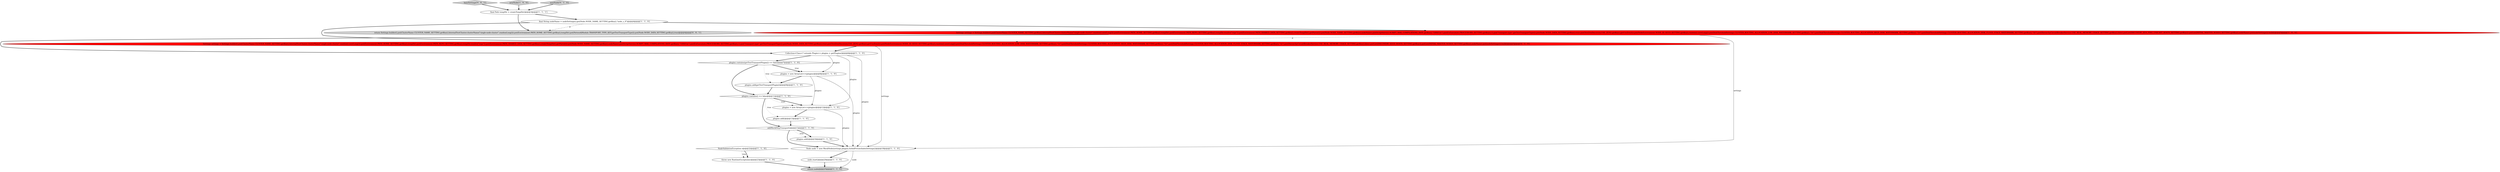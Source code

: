 digraph {
5 [style = filled, label = "final Path tempDir = createTempDir()@@@3@@@['1', '1', '1']", fillcolor = white, shape = ellipse image = "AAA0AAABBB1BBB"];
1 [style = filled, label = "addMockHttpTransport()@@@15@@@['1', '1', '0']", fillcolor = white, shape = diamond image = "AAA0AAABBB1BBB"];
12 [style = filled, label = "final String nodeName = nodeSettings().get(Node.NODE_NAME_SETTING.getKey(),\"node_s_0\")@@@4@@@['1', '1', '0']", fillcolor = white, shape = ellipse image = "AAA0AAABBB1BBB"];
10 [style = filled, label = "NodeValidationException e@@@22@@@['1', '1', '0']", fillcolor = white, shape = diamond image = "AAA0AAABBB1BBB"];
20 [style = filled, label = "baseSettings['0', '0', '1']", fillcolor = lightgray, shape = diamond image = "AAA0AAABBB3BBB"];
0 [style = filled, label = "plugins.contains() == false@@@11@@@['1', '1', '0']", fillcolor = white, shape = diamond image = "AAA0AAABBB1BBB"];
13 [style = filled, label = "node.start()@@@20@@@['1', '1', '0']", fillcolor = white, shape = ellipse image = "AAA0AAABBB1BBB"];
6 [style = filled, label = "plugins.contains(getTestTransportPlugin()) == false@@@7@@@['1', '1', '0']", fillcolor = white, shape = diamond image = "AAA0AAABBB1BBB"];
8 [style = filled, label = "Node node = new MockNode(settings,plugins,forbidPrivateIndexSettings())@@@18@@@['1', '1', '0']", fillcolor = white, shape = ellipse image = "AAA0AAABBB1BBB"];
9 [style = filled, label = "newNode['1', '0', '0']", fillcolor = lightgray, shape = diamond image = "AAA0AAABBB1BBB"];
7 [style = filled, label = "plugins.add(getTestTransportPlugin())@@@9@@@['1', '1', '0']", fillcolor = white, shape = ellipse image = "AAA0AAABBB1BBB"];
11 [style = filled, label = "plugins = new ArrayList<>(plugins)@@@8@@@['1', '1', '0']", fillcolor = white, shape = ellipse image = "AAA0AAABBB1BBB"];
2 [style = filled, label = "plugins = new ArrayList<>(plugins)@@@12@@@['1', '1', '0']", fillcolor = white, shape = ellipse image = "AAA0AAABBB1BBB"];
19 [style = filled, label = "newNode['0', '1', '0']", fillcolor = lightgray, shape = diamond image = "AAA0AAABBB2BBB"];
4 [style = filled, label = "Settings settings = Settings.builder().put(ClusterName.CLUSTER_NAME_SETTING.getKey(),InternalTestCluster.clusterName(\"single-node-cluster\",random().nextLong())).put(Environment.PATH_HOME_SETTING.getKey(),tempDir).put(Environment.PATH_REPO_SETTING.getKey(),tempDir.resolve(\"repo\")).put(Environment.PATH_SHARED_DATA_SETTING.getKey(),createTempDir().getParent()).put(Node.NODE_NAME_SETTING.getKey(),nodeName).put(ScriptService.SCRIPT_MAX_COMPILATIONS_RATE.getKey(),\"1000/1m\").put(EsExecutors.PROCESSORS_SETTING.getKey(),1).put(\"transport.type\",getTestTransportType()).put(Node.NODE_DATA_SETTING.getKey(),true).put(TestZenDiscovery.USE_ZEN2.getKey(),getUseZen2()).put(NodeEnvironment.NODE_ID_SEED_SETTING.getKey(),random().nextLong()).put(DiskThresholdSettings.CLUSTER_ROUTING_ALLOCATION_LOW_DISK_WATERMARK_SETTING.getKey(),\"1b\").put(DiskThresholdSettings.CLUSTER_ROUTING_ALLOCATION_HIGH_DISK_WATERMARK_SETTING.getKey(),\"1b\").put(DiskThresholdSettings.CLUSTER_ROUTING_ALLOCATION_DISK_FLOOD_STAGE_WATERMARK_SETTING.getKey(),\"1b\").put(HierarchyCircuitBreakerService.USE_REAL_MEMORY_USAGE_SETTING.getKey(),false).putList(DISCOVERY_ZEN_PING_UNICAST_HOSTS_SETTING.getKey()).putList(INITIAL_MASTER_NODES_SETTING.getKey(),nodeName).put(nodeSettings()).build()@@@5@@@['1', '0', '0']", fillcolor = red, shape = ellipse image = "AAA1AAABBB1BBB"];
16 [style = filled, label = "plugins.add()@@@13@@@['1', '1', '0']", fillcolor = white, shape = ellipse image = "AAA0AAABBB1BBB"];
3 [style = filled, label = "throw new RuntimeException(e)@@@23@@@['1', '1', '0']", fillcolor = white, shape = ellipse image = "AAA0AAABBB1BBB"];
17 [style = filled, label = "plugins.add()@@@16@@@['1', '1', '0']", fillcolor = white, shape = ellipse image = "AAA0AAABBB1BBB"];
14 [style = filled, label = "Collection<Class<? extends Plugin>> plugins = getPlugins()@@@6@@@['1', '1', '0']", fillcolor = white, shape = ellipse image = "AAA0AAABBB1BBB"];
15 [style = filled, label = "return node@@@25@@@['1', '1', '0']", fillcolor = lightgray, shape = ellipse image = "AAA0AAABBB1BBB"];
18 [style = filled, label = "Settings settings = Settings.builder().put(ClusterName.CLUSTER_NAME_SETTING.getKey(),InternalTestCluster.clusterName(\"single-node-cluster\",random().nextLong())).put(Environment.PATH_HOME_SETTING.getKey(),tempDir).put(Environment.PATH_REPO_SETTING.getKey(),tempDir.resolve(\"repo\")).put(Environment.PATH_SHARED_DATA_SETTING.getKey(),createTempDir().getParent()).put(Node.NODE_NAME_SETTING.getKey(),nodeName).put(ScriptService.SCRIPT_MAX_COMPILATIONS_RATE.getKey(),\"1000/1m\").put(EsExecutors.PROCESSORS_SETTING.getKey(),1).put(\"transport.type\",getTestTransportType()).put(Node.NODE_DATA_SETTING.getKey(),true).put(TestZenDiscovery.USE_ZEN2.getKey(),getUseZen2()).put(NodeEnvironment.NODE_ID_SEED_SETTING.getKey(),random().nextLong()).put(DiskThresholdSettings.CLUSTER_ROUTING_ALLOCATION_LOW_DISK_WATERMARK_SETTING.getKey(),\"1b\").put(DiskThresholdSettings.CLUSTER_ROUTING_ALLOCATION_HIGH_DISK_WATERMARK_SETTING.getKey(),\"1b\").put(DiskThresholdSettings.CLUSTER_ROUTING_ALLOCATION_DISK_FLOOD_STAGE_WATERMARK_SETTING.getKey(),\"1b\").put(HierarchyCircuitBreakerService.USE_REAL_MEMORY_USAGE_SETTING.getKey(),false).putList(DISCOVERY_SEED_HOSTS_SETTING.getKey()).putList(INITIAL_MASTER_NODES_SETTING.getKey(),nodeName).put(nodeSettings()).build()@@@5@@@['0', '1', '0']", fillcolor = red, shape = ellipse image = "AAA1AAABBB2BBB"];
21 [style = filled, label = "return Settings.builder().put(ClusterName.CLUSTER_NAME_SETTING.getKey(),InternalTestCluster.clusterName(\"single-node-cluster\",randomLong())).put(Environment.PATH_HOME_SETTING.getKey(),tempDir).put(NetworkModule.TRANSPORT_TYPE_KEY,getTestTransportType()).put(Node.NODE_DATA_SETTING.getKey(),true)@@@4@@@['0', '0', '1']", fillcolor = lightgray, shape = ellipse image = "AAA0AAABBB3BBB"];
17->8 [style = bold, label=""];
4->18 [style = dashed, label="0"];
4->14 [style = bold, label=""];
1->8 [style = bold, label=""];
8->15 [style = solid, label="node"];
14->8 [style = solid, label="plugins"];
14->11 [style = solid, label="plugins"];
1->17 [style = dotted, label="true"];
0->2 [style = bold, label=""];
10->3 [style = dotted, label="true"];
2->8 [style = solid, label="plugins"];
10->3 [style = bold, label=""];
7->0 [style = bold, label=""];
6->0 [style = bold, label=""];
3->15 [style = bold, label=""];
12->21 [style = dashed, label="0"];
1->17 [style = bold, label=""];
20->5 [style = bold, label=""];
19->5 [style = bold, label=""];
5->21 [style = bold, label=""];
18->8 [style = solid, label="settings"];
12->4 [style = bold, label=""];
5->12 [style = bold, label=""];
16->1 [style = bold, label=""];
0->1 [style = bold, label=""];
6->11 [style = bold, label=""];
4->8 [style = solid, label="settings"];
12->18 [style = bold, label=""];
6->7 [style = dotted, label="true"];
9->5 [style = bold, label=""];
14->2 [style = solid, label="plugins"];
13->15 [style = bold, label=""];
0->16 [style = dotted, label="true"];
6->11 [style = dotted, label="true"];
0->2 [style = dotted, label="true"];
18->14 [style = bold, label=""];
14->6 [style = bold, label=""];
11->8 [style = solid, label="plugins"];
11->7 [style = bold, label=""];
8->13 [style = bold, label=""];
11->2 [style = solid, label="plugins"];
2->16 [style = bold, label=""];
}
